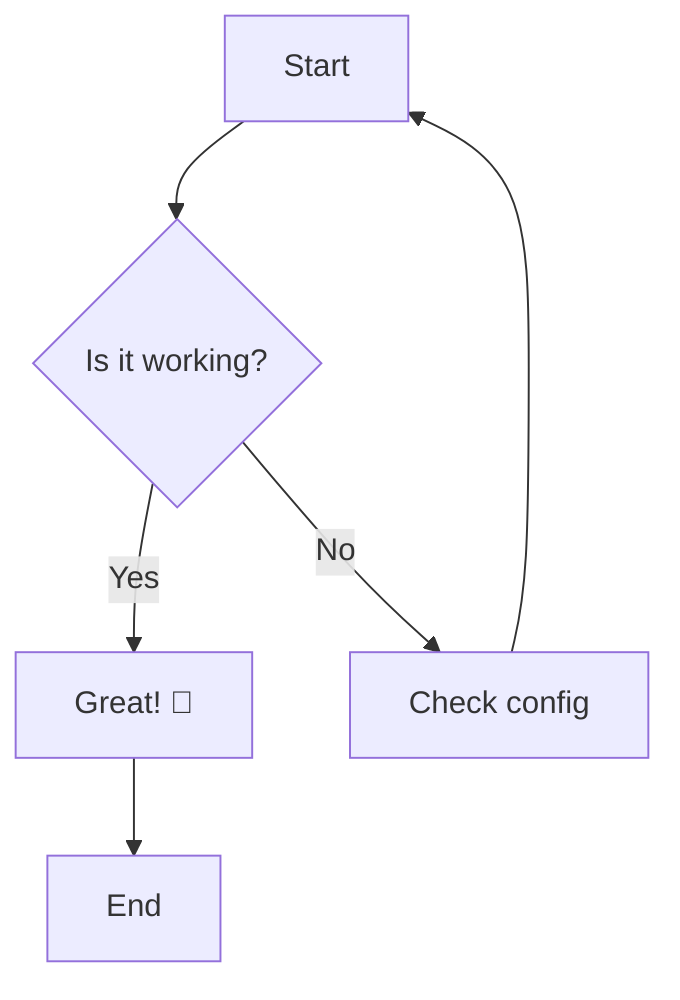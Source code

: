 graph TD
    A[Start] --> B{Is it working?}
    B -->|Yes| C[Great! 🎉]
    B -->|No| D[Check config]
    D --> A
    C --> E[End]